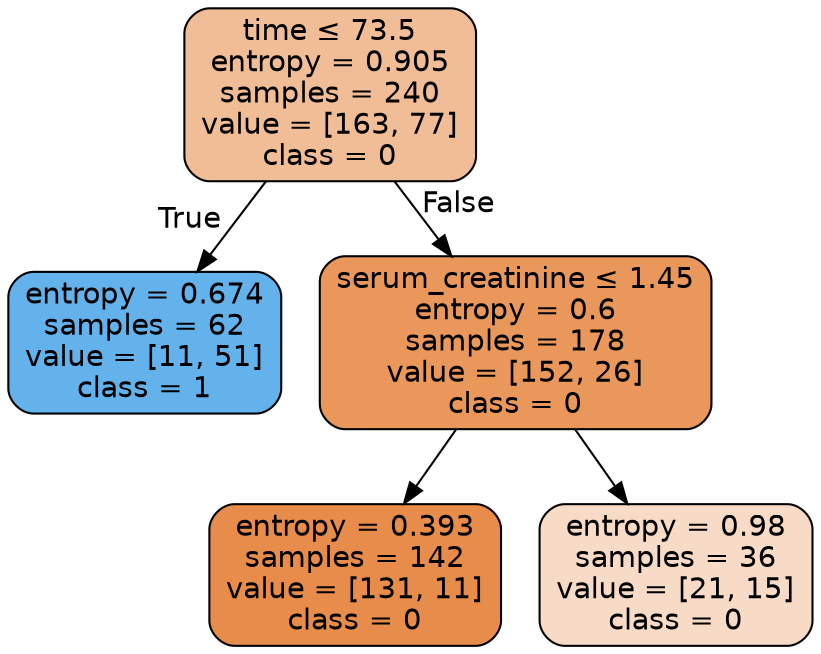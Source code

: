digraph Tree {
node [shape=box, style="filled, rounded", color="black", fontname=helvetica] ;
edge [fontname=helvetica] ;
0 [label=<time &le; 73.5<br/>entropy = 0.905<br/>samples = 240<br/>value = [163, 77]<br/>class = 0>, fillcolor="#f1bd97"] ;
1 [label=<entropy = 0.674<br/>samples = 62<br/>value = [11, 51]<br/>class = 1>, fillcolor="#64b2eb"] ;
0 -> 1 [labeldistance=2.5, labelangle=45, headlabel="True"] ;
2 [label=<serum_creatinine &le; 1.45<br/>entropy = 0.6<br/>samples = 178<br/>value = [152, 26]<br/>class = 0>, fillcolor="#e9975b"] ;
0 -> 2 [labeldistance=2.5, labelangle=-45, headlabel="False"] ;
3 [label=<entropy = 0.393<br/>samples = 142<br/>value = [131, 11]<br/>class = 0>, fillcolor="#e78c4a"] ;
2 -> 3 ;
4 [label=<entropy = 0.98<br/>samples = 36<br/>value = [21, 15]<br/>class = 0>, fillcolor="#f8dbc6"] ;
2 -> 4 ;
}